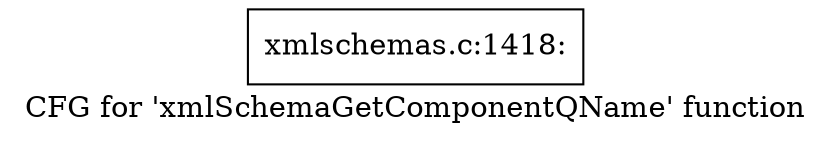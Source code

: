 digraph "CFG for 'xmlSchemaGetComponentQName' function" {
	label="CFG for 'xmlSchemaGetComponentQName' function";

	Node0x4bae3f0 [shape=record,label="{xmlschemas.c:1418:}"];
}
